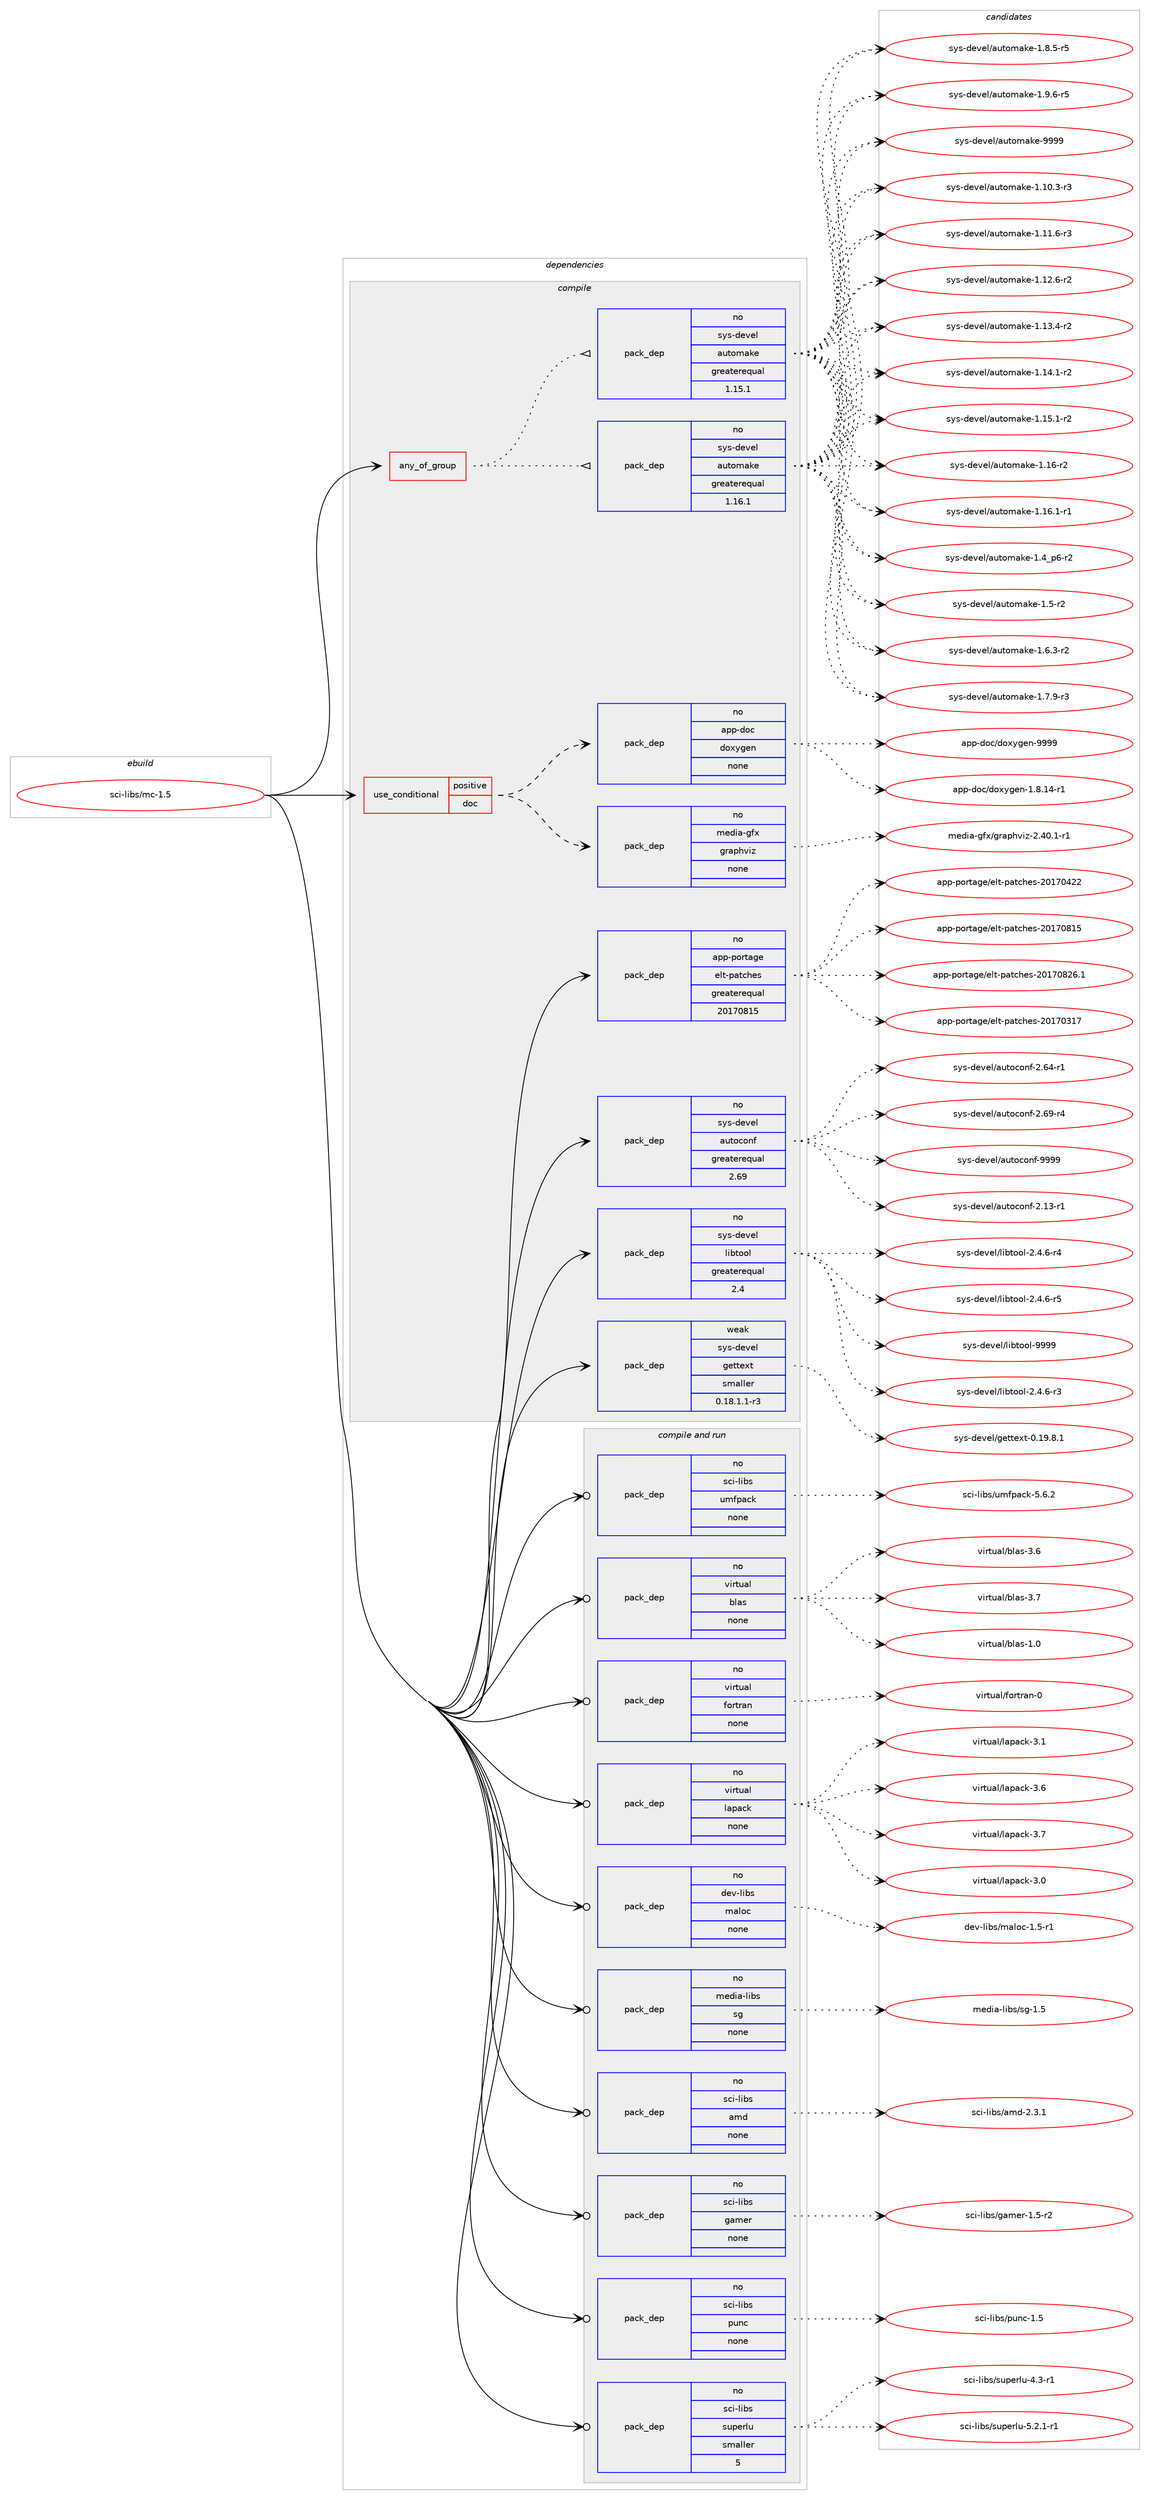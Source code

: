 digraph prolog {

# *************
# Graph options
# *************

newrank=true;
concentrate=true;
compound=true;
graph [rankdir=LR,fontname=Helvetica,fontsize=10,ranksep=1.5];#, ranksep=2.5, nodesep=0.2];
edge  [arrowhead=vee];
node  [fontname=Helvetica,fontsize=10];

# **********
# The ebuild
# **********

subgraph cluster_leftcol {
color=gray;
rank=same;
label=<<i>ebuild</i>>;
id [label="sci-libs/mc-1.5", color=red, width=4, href="../sci-libs/mc-1.5.svg"];
}

# ****************
# The dependencies
# ****************

subgraph cluster_midcol {
color=gray;
label=<<i>dependencies</i>>;
subgraph cluster_compile {
fillcolor="#eeeeee";
style=filled;
label=<<i>compile</i>>;
subgraph any26942 {
dependency1695054 [label=<<TABLE BORDER="0" CELLBORDER="1" CELLSPACING="0" CELLPADDING="4"><TR><TD CELLPADDING="10">any_of_group</TD></TR></TABLE>>, shape=none, color=red];subgraph pack1213451 {
dependency1695055 [label=<<TABLE BORDER="0" CELLBORDER="1" CELLSPACING="0" CELLPADDING="4" WIDTH="220"><TR><TD ROWSPAN="6" CELLPADDING="30">pack_dep</TD></TR><TR><TD WIDTH="110">no</TD></TR><TR><TD>sys-devel</TD></TR><TR><TD>automake</TD></TR><TR><TD>greaterequal</TD></TR><TR><TD>1.16.1</TD></TR></TABLE>>, shape=none, color=blue];
}
dependency1695054:e -> dependency1695055:w [weight=20,style="dotted",arrowhead="oinv"];
subgraph pack1213452 {
dependency1695056 [label=<<TABLE BORDER="0" CELLBORDER="1" CELLSPACING="0" CELLPADDING="4" WIDTH="220"><TR><TD ROWSPAN="6" CELLPADDING="30">pack_dep</TD></TR><TR><TD WIDTH="110">no</TD></TR><TR><TD>sys-devel</TD></TR><TR><TD>automake</TD></TR><TR><TD>greaterequal</TD></TR><TR><TD>1.15.1</TD></TR></TABLE>>, shape=none, color=blue];
}
dependency1695054:e -> dependency1695056:w [weight=20,style="dotted",arrowhead="oinv"];
}
id:e -> dependency1695054:w [weight=20,style="solid",arrowhead="vee"];
subgraph cond453809 {
dependency1695057 [label=<<TABLE BORDER="0" CELLBORDER="1" CELLSPACING="0" CELLPADDING="4"><TR><TD ROWSPAN="3" CELLPADDING="10">use_conditional</TD></TR><TR><TD>positive</TD></TR><TR><TD>doc</TD></TR></TABLE>>, shape=none, color=red];
subgraph pack1213453 {
dependency1695058 [label=<<TABLE BORDER="0" CELLBORDER="1" CELLSPACING="0" CELLPADDING="4" WIDTH="220"><TR><TD ROWSPAN="6" CELLPADDING="30">pack_dep</TD></TR><TR><TD WIDTH="110">no</TD></TR><TR><TD>media-gfx</TD></TR><TR><TD>graphviz</TD></TR><TR><TD>none</TD></TR><TR><TD></TD></TR></TABLE>>, shape=none, color=blue];
}
dependency1695057:e -> dependency1695058:w [weight=20,style="dashed",arrowhead="vee"];
subgraph pack1213454 {
dependency1695059 [label=<<TABLE BORDER="0" CELLBORDER="1" CELLSPACING="0" CELLPADDING="4" WIDTH="220"><TR><TD ROWSPAN="6" CELLPADDING="30">pack_dep</TD></TR><TR><TD WIDTH="110">no</TD></TR><TR><TD>app-doc</TD></TR><TR><TD>doxygen</TD></TR><TR><TD>none</TD></TR><TR><TD></TD></TR></TABLE>>, shape=none, color=blue];
}
dependency1695057:e -> dependency1695059:w [weight=20,style="dashed",arrowhead="vee"];
}
id:e -> dependency1695057:w [weight=20,style="solid",arrowhead="vee"];
subgraph pack1213455 {
dependency1695060 [label=<<TABLE BORDER="0" CELLBORDER="1" CELLSPACING="0" CELLPADDING="4" WIDTH="220"><TR><TD ROWSPAN="6" CELLPADDING="30">pack_dep</TD></TR><TR><TD WIDTH="110">no</TD></TR><TR><TD>app-portage</TD></TR><TR><TD>elt-patches</TD></TR><TR><TD>greaterequal</TD></TR><TR><TD>20170815</TD></TR></TABLE>>, shape=none, color=blue];
}
id:e -> dependency1695060:w [weight=20,style="solid",arrowhead="vee"];
subgraph pack1213456 {
dependency1695061 [label=<<TABLE BORDER="0" CELLBORDER="1" CELLSPACING="0" CELLPADDING="4" WIDTH="220"><TR><TD ROWSPAN="6" CELLPADDING="30">pack_dep</TD></TR><TR><TD WIDTH="110">no</TD></TR><TR><TD>sys-devel</TD></TR><TR><TD>autoconf</TD></TR><TR><TD>greaterequal</TD></TR><TR><TD>2.69</TD></TR></TABLE>>, shape=none, color=blue];
}
id:e -> dependency1695061:w [weight=20,style="solid",arrowhead="vee"];
subgraph pack1213457 {
dependency1695062 [label=<<TABLE BORDER="0" CELLBORDER="1" CELLSPACING="0" CELLPADDING="4" WIDTH="220"><TR><TD ROWSPAN="6" CELLPADDING="30">pack_dep</TD></TR><TR><TD WIDTH="110">no</TD></TR><TR><TD>sys-devel</TD></TR><TR><TD>libtool</TD></TR><TR><TD>greaterequal</TD></TR><TR><TD>2.4</TD></TR></TABLE>>, shape=none, color=blue];
}
id:e -> dependency1695062:w [weight=20,style="solid",arrowhead="vee"];
subgraph pack1213458 {
dependency1695063 [label=<<TABLE BORDER="0" CELLBORDER="1" CELLSPACING="0" CELLPADDING="4" WIDTH="220"><TR><TD ROWSPAN="6" CELLPADDING="30">pack_dep</TD></TR><TR><TD WIDTH="110">weak</TD></TR><TR><TD>sys-devel</TD></TR><TR><TD>gettext</TD></TR><TR><TD>smaller</TD></TR><TR><TD>0.18.1.1-r3</TD></TR></TABLE>>, shape=none, color=blue];
}
id:e -> dependency1695063:w [weight=20,style="solid",arrowhead="vee"];
}
subgraph cluster_compileandrun {
fillcolor="#eeeeee";
style=filled;
label=<<i>compile and run</i>>;
subgraph pack1213459 {
dependency1695064 [label=<<TABLE BORDER="0" CELLBORDER="1" CELLSPACING="0" CELLPADDING="4" WIDTH="220"><TR><TD ROWSPAN="6" CELLPADDING="30">pack_dep</TD></TR><TR><TD WIDTH="110">no</TD></TR><TR><TD>dev-libs</TD></TR><TR><TD>maloc</TD></TR><TR><TD>none</TD></TR><TR><TD></TD></TR></TABLE>>, shape=none, color=blue];
}
id:e -> dependency1695064:w [weight=20,style="solid",arrowhead="odotvee"];
subgraph pack1213460 {
dependency1695065 [label=<<TABLE BORDER="0" CELLBORDER="1" CELLSPACING="0" CELLPADDING="4" WIDTH="220"><TR><TD ROWSPAN="6" CELLPADDING="30">pack_dep</TD></TR><TR><TD WIDTH="110">no</TD></TR><TR><TD>media-libs</TD></TR><TR><TD>sg</TD></TR><TR><TD>none</TD></TR><TR><TD></TD></TR></TABLE>>, shape=none, color=blue];
}
id:e -> dependency1695065:w [weight=20,style="solid",arrowhead="odotvee"];
subgraph pack1213461 {
dependency1695066 [label=<<TABLE BORDER="0" CELLBORDER="1" CELLSPACING="0" CELLPADDING="4" WIDTH="220"><TR><TD ROWSPAN="6" CELLPADDING="30">pack_dep</TD></TR><TR><TD WIDTH="110">no</TD></TR><TR><TD>sci-libs</TD></TR><TR><TD>amd</TD></TR><TR><TD>none</TD></TR><TR><TD></TD></TR></TABLE>>, shape=none, color=blue];
}
id:e -> dependency1695066:w [weight=20,style="solid",arrowhead="odotvee"];
subgraph pack1213462 {
dependency1695067 [label=<<TABLE BORDER="0" CELLBORDER="1" CELLSPACING="0" CELLPADDING="4" WIDTH="220"><TR><TD ROWSPAN="6" CELLPADDING="30">pack_dep</TD></TR><TR><TD WIDTH="110">no</TD></TR><TR><TD>sci-libs</TD></TR><TR><TD>gamer</TD></TR><TR><TD>none</TD></TR><TR><TD></TD></TR></TABLE>>, shape=none, color=blue];
}
id:e -> dependency1695067:w [weight=20,style="solid",arrowhead="odotvee"];
subgraph pack1213463 {
dependency1695068 [label=<<TABLE BORDER="0" CELLBORDER="1" CELLSPACING="0" CELLPADDING="4" WIDTH="220"><TR><TD ROWSPAN="6" CELLPADDING="30">pack_dep</TD></TR><TR><TD WIDTH="110">no</TD></TR><TR><TD>sci-libs</TD></TR><TR><TD>punc</TD></TR><TR><TD>none</TD></TR><TR><TD></TD></TR></TABLE>>, shape=none, color=blue];
}
id:e -> dependency1695068:w [weight=20,style="solid",arrowhead="odotvee"];
subgraph pack1213464 {
dependency1695069 [label=<<TABLE BORDER="0" CELLBORDER="1" CELLSPACING="0" CELLPADDING="4" WIDTH="220"><TR><TD ROWSPAN="6" CELLPADDING="30">pack_dep</TD></TR><TR><TD WIDTH="110">no</TD></TR><TR><TD>sci-libs</TD></TR><TR><TD>superlu</TD></TR><TR><TD>smaller</TD></TR><TR><TD>5</TD></TR></TABLE>>, shape=none, color=blue];
}
id:e -> dependency1695069:w [weight=20,style="solid",arrowhead="odotvee"];
subgraph pack1213465 {
dependency1695070 [label=<<TABLE BORDER="0" CELLBORDER="1" CELLSPACING="0" CELLPADDING="4" WIDTH="220"><TR><TD ROWSPAN="6" CELLPADDING="30">pack_dep</TD></TR><TR><TD WIDTH="110">no</TD></TR><TR><TD>sci-libs</TD></TR><TR><TD>umfpack</TD></TR><TR><TD>none</TD></TR><TR><TD></TD></TR></TABLE>>, shape=none, color=blue];
}
id:e -> dependency1695070:w [weight=20,style="solid",arrowhead="odotvee"];
subgraph pack1213466 {
dependency1695071 [label=<<TABLE BORDER="0" CELLBORDER="1" CELLSPACING="0" CELLPADDING="4" WIDTH="220"><TR><TD ROWSPAN="6" CELLPADDING="30">pack_dep</TD></TR><TR><TD WIDTH="110">no</TD></TR><TR><TD>virtual</TD></TR><TR><TD>blas</TD></TR><TR><TD>none</TD></TR><TR><TD></TD></TR></TABLE>>, shape=none, color=blue];
}
id:e -> dependency1695071:w [weight=20,style="solid",arrowhead="odotvee"];
subgraph pack1213467 {
dependency1695072 [label=<<TABLE BORDER="0" CELLBORDER="1" CELLSPACING="0" CELLPADDING="4" WIDTH="220"><TR><TD ROWSPAN="6" CELLPADDING="30">pack_dep</TD></TR><TR><TD WIDTH="110">no</TD></TR><TR><TD>virtual</TD></TR><TR><TD>fortran</TD></TR><TR><TD>none</TD></TR><TR><TD></TD></TR></TABLE>>, shape=none, color=blue];
}
id:e -> dependency1695072:w [weight=20,style="solid",arrowhead="odotvee"];
subgraph pack1213468 {
dependency1695073 [label=<<TABLE BORDER="0" CELLBORDER="1" CELLSPACING="0" CELLPADDING="4" WIDTH="220"><TR><TD ROWSPAN="6" CELLPADDING="30">pack_dep</TD></TR><TR><TD WIDTH="110">no</TD></TR><TR><TD>virtual</TD></TR><TR><TD>lapack</TD></TR><TR><TD>none</TD></TR><TR><TD></TD></TR></TABLE>>, shape=none, color=blue];
}
id:e -> dependency1695073:w [weight=20,style="solid",arrowhead="odotvee"];
}
subgraph cluster_run {
fillcolor="#eeeeee";
style=filled;
label=<<i>run</i>>;
}
}

# **************
# The candidates
# **************

subgraph cluster_choices {
rank=same;
color=gray;
label=<<i>candidates</i>>;

subgraph choice1213451 {
color=black;
nodesep=1;
choice11512111545100101118101108479711711611110997107101454946494846514511451 [label="sys-devel/automake-1.10.3-r3", color=red, width=4,href="../sys-devel/automake-1.10.3-r3.svg"];
choice11512111545100101118101108479711711611110997107101454946494946544511451 [label="sys-devel/automake-1.11.6-r3", color=red, width=4,href="../sys-devel/automake-1.11.6-r3.svg"];
choice11512111545100101118101108479711711611110997107101454946495046544511450 [label="sys-devel/automake-1.12.6-r2", color=red, width=4,href="../sys-devel/automake-1.12.6-r2.svg"];
choice11512111545100101118101108479711711611110997107101454946495146524511450 [label="sys-devel/automake-1.13.4-r2", color=red, width=4,href="../sys-devel/automake-1.13.4-r2.svg"];
choice11512111545100101118101108479711711611110997107101454946495246494511450 [label="sys-devel/automake-1.14.1-r2", color=red, width=4,href="../sys-devel/automake-1.14.1-r2.svg"];
choice11512111545100101118101108479711711611110997107101454946495346494511450 [label="sys-devel/automake-1.15.1-r2", color=red, width=4,href="../sys-devel/automake-1.15.1-r2.svg"];
choice1151211154510010111810110847971171161111099710710145494649544511450 [label="sys-devel/automake-1.16-r2", color=red, width=4,href="../sys-devel/automake-1.16-r2.svg"];
choice11512111545100101118101108479711711611110997107101454946495446494511449 [label="sys-devel/automake-1.16.1-r1", color=red, width=4,href="../sys-devel/automake-1.16.1-r1.svg"];
choice115121115451001011181011084797117116111109971071014549465295112544511450 [label="sys-devel/automake-1.4_p6-r2", color=red, width=4,href="../sys-devel/automake-1.4_p6-r2.svg"];
choice11512111545100101118101108479711711611110997107101454946534511450 [label="sys-devel/automake-1.5-r2", color=red, width=4,href="../sys-devel/automake-1.5-r2.svg"];
choice115121115451001011181011084797117116111109971071014549465446514511450 [label="sys-devel/automake-1.6.3-r2", color=red, width=4,href="../sys-devel/automake-1.6.3-r2.svg"];
choice115121115451001011181011084797117116111109971071014549465546574511451 [label="sys-devel/automake-1.7.9-r3", color=red, width=4,href="../sys-devel/automake-1.7.9-r3.svg"];
choice115121115451001011181011084797117116111109971071014549465646534511453 [label="sys-devel/automake-1.8.5-r5", color=red, width=4,href="../sys-devel/automake-1.8.5-r5.svg"];
choice115121115451001011181011084797117116111109971071014549465746544511453 [label="sys-devel/automake-1.9.6-r5", color=red, width=4,href="../sys-devel/automake-1.9.6-r5.svg"];
choice115121115451001011181011084797117116111109971071014557575757 [label="sys-devel/automake-9999", color=red, width=4,href="../sys-devel/automake-9999.svg"];
dependency1695055:e -> choice11512111545100101118101108479711711611110997107101454946494846514511451:w [style=dotted,weight="100"];
dependency1695055:e -> choice11512111545100101118101108479711711611110997107101454946494946544511451:w [style=dotted,weight="100"];
dependency1695055:e -> choice11512111545100101118101108479711711611110997107101454946495046544511450:w [style=dotted,weight="100"];
dependency1695055:e -> choice11512111545100101118101108479711711611110997107101454946495146524511450:w [style=dotted,weight="100"];
dependency1695055:e -> choice11512111545100101118101108479711711611110997107101454946495246494511450:w [style=dotted,weight="100"];
dependency1695055:e -> choice11512111545100101118101108479711711611110997107101454946495346494511450:w [style=dotted,weight="100"];
dependency1695055:e -> choice1151211154510010111810110847971171161111099710710145494649544511450:w [style=dotted,weight="100"];
dependency1695055:e -> choice11512111545100101118101108479711711611110997107101454946495446494511449:w [style=dotted,weight="100"];
dependency1695055:e -> choice115121115451001011181011084797117116111109971071014549465295112544511450:w [style=dotted,weight="100"];
dependency1695055:e -> choice11512111545100101118101108479711711611110997107101454946534511450:w [style=dotted,weight="100"];
dependency1695055:e -> choice115121115451001011181011084797117116111109971071014549465446514511450:w [style=dotted,weight="100"];
dependency1695055:e -> choice115121115451001011181011084797117116111109971071014549465546574511451:w [style=dotted,weight="100"];
dependency1695055:e -> choice115121115451001011181011084797117116111109971071014549465646534511453:w [style=dotted,weight="100"];
dependency1695055:e -> choice115121115451001011181011084797117116111109971071014549465746544511453:w [style=dotted,weight="100"];
dependency1695055:e -> choice115121115451001011181011084797117116111109971071014557575757:w [style=dotted,weight="100"];
}
subgraph choice1213452 {
color=black;
nodesep=1;
choice11512111545100101118101108479711711611110997107101454946494846514511451 [label="sys-devel/automake-1.10.3-r3", color=red, width=4,href="../sys-devel/automake-1.10.3-r3.svg"];
choice11512111545100101118101108479711711611110997107101454946494946544511451 [label="sys-devel/automake-1.11.6-r3", color=red, width=4,href="../sys-devel/automake-1.11.6-r3.svg"];
choice11512111545100101118101108479711711611110997107101454946495046544511450 [label="sys-devel/automake-1.12.6-r2", color=red, width=4,href="../sys-devel/automake-1.12.6-r2.svg"];
choice11512111545100101118101108479711711611110997107101454946495146524511450 [label="sys-devel/automake-1.13.4-r2", color=red, width=4,href="../sys-devel/automake-1.13.4-r2.svg"];
choice11512111545100101118101108479711711611110997107101454946495246494511450 [label="sys-devel/automake-1.14.1-r2", color=red, width=4,href="../sys-devel/automake-1.14.1-r2.svg"];
choice11512111545100101118101108479711711611110997107101454946495346494511450 [label="sys-devel/automake-1.15.1-r2", color=red, width=4,href="../sys-devel/automake-1.15.1-r2.svg"];
choice1151211154510010111810110847971171161111099710710145494649544511450 [label="sys-devel/automake-1.16-r2", color=red, width=4,href="../sys-devel/automake-1.16-r2.svg"];
choice11512111545100101118101108479711711611110997107101454946495446494511449 [label="sys-devel/automake-1.16.1-r1", color=red, width=4,href="../sys-devel/automake-1.16.1-r1.svg"];
choice115121115451001011181011084797117116111109971071014549465295112544511450 [label="sys-devel/automake-1.4_p6-r2", color=red, width=4,href="../sys-devel/automake-1.4_p6-r2.svg"];
choice11512111545100101118101108479711711611110997107101454946534511450 [label="sys-devel/automake-1.5-r2", color=red, width=4,href="../sys-devel/automake-1.5-r2.svg"];
choice115121115451001011181011084797117116111109971071014549465446514511450 [label="sys-devel/automake-1.6.3-r2", color=red, width=4,href="../sys-devel/automake-1.6.3-r2.svg"];
choice115121115451001011181011084797117116111109971071014549465546574511451 [label="sys-devel/automake-1.7.9-r3", color=red, width=4,href="../sys-devel/automake-1.7.9-r3.svg"];
choice115121115451001011181011084797117116111109971071014549465646534511453 [label="sys-devel/automake-1.8.5-r5", color=red, width=4,href="../sys-devel/automake-1.8.5-r5.svg"];
choice115121115451001011181011084797117116111109971071014549465746544511453 [label="sys-devel/automake-1.9.6-r5", color=red, width=4,href="../sys-devel/automake-1.9.6-r5.svg"];
choice115121115451001011181011084797117116111109971071014557575757 [label="sys-devel/automake-9999", color=red, width=4,href="../sys-devel/automake-9999.svg"];
dependency1695056:e -> choice11512111545100101118101108479711711611110997107101454946494846514511451:w [style=dotted,weight="100"];
dependency1695056:e -> choice11512111545100101118101108479711711611110997107101454946494946544511451:w [style=dotted,weight="100"];
dependency1695056:e -> choice11512111545100101118101108479711711611110997107101454946495046544511450:w [style=dotted,weight="100"];
dependency1695056:e -> choice11512111545100101118101108479711711611110997107101454946495146524511450:w [style=dotted,weight="100"];
dependency1695056:e -> choice11512111545100101118101108479711711611110997107101454946495246494511450:w [style=dotted,weight="100"];
dependency1695056:e -> choice11512111545100101118101108479711711611110997107101454946495346494511450:w [style=dotted,weight="100"];
dependency1695056:e -> choice1151211154510010111810110847971171161111099710710145494649544511450:w [style=dotted,weight="100"];
dependency1695056:e -> choice11512111545100101118101108479711711611110997107101454946495446494511449:w [style=dotted,weight="100"];
dependency1695056:e -> choice115121115451001011181011084797117116111109971071014549465295112544511450:w [style=dotted,weight="100"];
dependency1695056:e -> choice11512111545100101118101108479711711611110997107101454946534511450:w [style=dotted,weight="100"];
dependency1695056:e -> choice115121115451001011181011084797117116111109971071014549465446514511450:w [style=dotted,weight="100"];
dependency1695056:e -> choice115121115451001011181011084797117116111109971071014549465546574511451:w [style=dotted,weight="100"];
dependency1695056:e -> choice115121115451001011181011084797117116111109971071014549465646534511453:w [style=dotted,weight="100"];
dependency1695056:e -> choice115121115451001011181011084797117116111109971071014549465746544511453:w [style=dotted,weight="100"];
dependency1695056:e -> choice115121115451001011181011084797117116111109971071014557575757:w [style=dotted,weight="100"];
}
subgraph choice1213453 {
color=black;
nodesep=1;
choice10910110010597451031021204710311497112104118105122455046524846494511449 [label="media-gfx/graphviz-2.40.1-r1", color=red, width=4,href="../media-gfx/graphviz-2.40.1-r1.svg"];
dependency1695058:e -> choice10910110010597451031021204710311497112104118105122455046524846494511449:w [style=dotted,weight="100"];
}
subgraph choice1213454 {
color=black;
nodesep=1;
choice97112112451001119947100111120121103101110454946564649524511449 [label="app-doc/doxygen-1.8.14-r1", color=red, width=4,href="../app-doc/doxygen-1.8.14-r1.svg"];
choice971121124510011199471001111201211031011104557575757 [label="app-doc/doxygen-9999", color=red, width=4,href="../app-doc/doxygen-9999.svg"];
dependency1695059:e -> choice97112112451001119947100111120121103101110454946564649524511449:w [style=dotted,weight="100"];
dependency1695059:e -> choice971121124510011199471001111201211031011104557575757:w [style=dotted,weight="100"];
}
subgraph choice1213455 {
color=black;
nodesep=1;
choice97112112451121111141169710310147101108116451129711699104101115455048495548514955 [label="app-portage/elt-patches-20170317", color=red, width=4,href="../app-portage/elt-patches-20170317.svg"];
choice97112112451121111141169710310147101108116451129711699104101115455048495548525050 [label="app-portage/elt-patches-20170422", color=red, width=4,href="../app-portage/elt-patches-20170422.svg"];
choice97112112451121111141169710310147101108116451129711699104101115455048495548564953 [label="app-portage/elt-patches-20170815", color=red, width=4,href="../app-portage/elt-patches-20170815.svg"];
choice971121124511211111411697103101471011081164511297116991041011154550484955485650544649 [label="app-portage/elt-patches-20170826.1", color=red, width=4,href="../app-portage/elt-patches-20170826.1.svg"];
dependency1695060:e -> choice97112112451121111141169710310147101108116451129711699104101115455048495548514955:w [style=dotted,weight="100"];
dependency1695060:e -> choice97112112451121111141169710310147101108116451129711699104101115455048495548525050:w [style=dotted,weight="100"];
dependency1695060:e -> choice97112112451121111141169710310147101108116451129711699104101115455048495548564953:w [style=dotted,weight="100"];
dependency1695060:e -> choice971121124511211111411697103101471011081164511297116991041011154550484955485650544649:w [style=dotted,weight="100"];
}
subgraph choice1213456 {
color=black;
nodesep=1;
choice1151211154510010111810110847971171161119911111010245504649514511449 [label="sys-devel/autoconf-2.13-r1", color=red, width=4,href="../sys-devel/autoconf-2.13-r1.svg"];
choice1151211154510010111810110847971171161119911111010245504654524511449 [label="sys-devel/autoconf-2.64-r1", color=red, width=4,href="../sys-devel/autoconf-2.64-r1.svg"];
choice1151211154510010111810110847971171161119911111010245504654574511452 [label="sys-devel/autoconf-2.69-r4", color=red, width=4,href="../sys-devel/autoconf-2.69-r4.svg"];
choice115121115451001011181011084797117116111991111101024557575757 [label="sys-devel/autoconf-9999", color=red, width=4,href="../sys-devel/autoconf-9999.svg"];
dependency1695061:e -> choice1151211154510010111810110847971171161119911111010245504649514511449:w [style=dotted,weight="100"];
dependency1695061:e -> choice1151211154510010111810110847971171161119911111010245504654524511449:w [style=dotted,weight="100"];
dependency1695061:e -> choice1151211154510010111810110847971171161119911111010245504654574511452:w [style=dotted,weight="100"];
dependency1695061:e -> choice115121115451001011181011084797117116111991111101024557575757:w [style=dotted,weight="100"];
}
subgraph choice1213457 {
color=black;
nodesep=1;
choice1151211154510010111810110847108105981161111111084550465246544511451 [label="sys-devel/libtool-2.4.6-r3", color=red, width=4,href="../sys-devel/libtool-2.4.6-r3.svg"];
choice1151211154510010111810110847108105981161111111084550465246544511452 [label="sys-devel/libtool-2.4.6-r4", color=red, width=4,href="../sys-devel/libtool-2.4.6-r4.svg"];
choice1151211154510010111810110847108105981161111111084550465246544511453 [label="sys-devel/libtool-2.4.6-r5", color=red, width=4,href="../sys-devel/libtool-2.4.6-r5.svg"];
choice1151211154510010111810110847108105981161111111084557575757 [label="sys-devel/libtool-9999", color=red, width=4,href="../sys-devel/libtool-9999.svg"];
dependency1695062:e -> choice1151211154510010111810110847108105981161111111084550465246544511451:w [style=dotted,weight="100"];
dependency1695062:e -> choice1151211154510010111810110847108105981161111111084550465246544511452:w [style=dotted,weight="100"];
dependency1695062:e -> choice1151211154510010111810110847108105981161111111084550465246544511453:w [style=dotted,weight="100"];
dependency1695062:e -> choice1151211154510010111810110847108105981161111111084557575757:w [style=dotted,weight="100"];
}
subgraph choice1213458 {
color=black;
nodesep=1;
choice1151211154510010111810110847103101116116101120116454846495746564649 [label="sys-devel/gettext-0.19.8.1", color=red, width=4,href="../sys-devel/gettext-0.19.8.1.svg"];
dependency1695063:e -> choice1151211154510010111810110847103101116116101120116454846495746564649:w [style=dotted,weight="100"];
}
subgraph choice1213459 {
color=black;
nodesep=1;
choice1001011184510810598115471099710811199454946534511449 [label="dev-libs/maloc-1.5-r1", color=red, width=4,href="../dev-libs/maloc-1.5-r1.svg"];
dependency1695064:e -> choice1001011184510810598115471099710811199454946534511449:w [style=dotted,weight="100"];
}
subgraph choice1213460 {
color=black;
nodesep=1;
choice1091011001059745108105981154711510345494653 [label="media-libs/sg-1.5", color=red, width=4,href="../media-libs/sg-1.5.svg"];
dependency1695065:e -> choice1091011001059745108105981154711510345494653:w [style=dotted,weight="100"];
}
subgraph choice1213461 {
color=black;
nodesep=1;
choice1159910545108105981154797109100455046514649 [label="sci-libs/amd-2.3.1", color=red, width=4,href="../sci-libs/amd-2.3.1.svg"];
dependency1695066:e -> choice1159910545108105981154797109100455046514649:w [style=dotted,weight="100"];
}
subgraph choice1213462 {
color=black;
nodesep=1;
choice1159910545108105981154710397109101114454946534511450 [label="sci-libs/gamer-1.5-r2", color=red, width=4,href="../sci-libs/gamer-1.5-r2.svg"];
dependency1695067:e -> choice1159910545108105981154710397109101114454946534511450:w [style=dotted,weight="100"];
}
subgraph choice1213463 {
color=black;
nodesep=1;
choice115991054510810598115471121171109945494653 [label="sci-libs/punc-1.5", color=red, width=4,href="../sci-libs/punc-1.5.svg"];
dependency1695068:e -> choice115991054510810598115471121171109945494653:w [style=dotted,weight="100"];
}
subgraph choice1213464 {
color=black;
nodesep=1;
choice11599105451081059811547115117112101114108117455246514511449 [label="sci-libs/superlu-4.3-r1", color=red, width=4,href="../sci-libs/superlu-4.3-r1.svg"];
choice115991054510810598115471151171121011141081174553465046494511449 [label="sci-libs/superlu-5.2.1-r1", color=red, width=4,href="../sci-libs/superlu-5.2.1-r1.svg"];
dependency1695069:e -> choice11599105451081059811547115117112101114108117455246514511449:w [style=dotted,weight="100"];
dependency1695069:e -> choice115991054510810598115471151171121011141081174553465046494511449:w [style=dotted,weight="100"];
}
subgraph choice1213465 {
color=black;
nodesep=1;
choice115991054510810598115471171091021129799107455346544650 [label="sci-libs/umfpack-5.6.2", color=red, width=4,href="../sci-libs/umfpack-5.6.2.svg"];
dependency1695070:e -> choice115991054510810598115471171091021129799107455346544650:w [style=dotted,weight="100"];
}
subgraph choice1213466 {
color=black;
nodesep=1;
choice1181051141161179710847981089711545494648 [label="virtual/blas-1.0", color=red, width=4,href="../virtual/blas-1.0.svg"];
choice1181051141161179710847981089711545514654 [label="virtual/blas-3.6", color=red, width=4,href="../virtual/blas-3.6.svg"];
choice1181051141161179710847981089711545514655 [label="virtual/blas-3.7", color=red, width=4,href="../virtual/blas-3.7.svg"];
dependency1695071:e -> choice1181051141161179710847981089711545494648:w [style=dotted,weight="100"];
dependency1695071:e -> choice1181051141161179710847981089711545514654:w [style=dotted,weight="100"];
dependency1695071:e -> choice1181051141161179710847981089711545514655:w [style=dotted,weight="100"];
}
subgraph choice1213467 {
color=black;
nodesep=1;
choice1181051141161179710847102111114116114971104548 [label="virtual/fortran-0", color=red, width=4,href="../virtual/fortran-0.svg"];
dependency1695072:e -> choice1181051141161179710847102111114116114971104548:w [style=dotted,weight="100"];
}
subgraph choice1213468 {
color=black;
nodesep=1;
choice118105114116117971084710897112979910745514648 [label="virtual/lapack-3.0", color=red, width=4,href="../virtual/lapack-3.0.svg"];
choice118105114116117971084710897112979910745514649 [label="virtual/lapack-3.1", color=red, width=4,href="../virtual/lapack-3.1.svg"];
choice118105114116117971084710897112979910745514654 [label="virtual/lapack-3.6", color=red, width=4,href="../virtual/lapack-3.6.svg"];
choice118105114116117971084710897112979910745514655 [label="virtual/lapack-3.7", color=red, width=4,href="../virtual/lapack-3.7.svg"];
dependency1695073:e -> choice118105114116117971084710897112979910745514648:w [style=dotted,weight="100"];
dependency1695073:e -> choice118105114116117971084710897112979910745514649:w [style=dotted,weight="100"];
dependency1695073:e -> choice118105114116117971084710897112979910745514654:w [style=dotted,weight="100"];
dependency1695073:e -> choice118105114116117971084710897112979910745514655:w [style=dotted,weight="100"];
}
}

}
